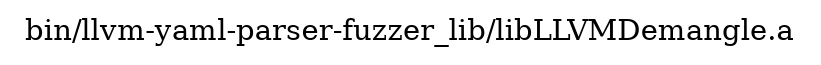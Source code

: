 digraph "bin/llvm-yaml-parser-fuzzer_lib/libLLVMDemangle.a" {
	label="bin/llvm-yaml-parser-fuzzer_lib/libLLVMDemangle.a";
	rankdir=LR;

}
